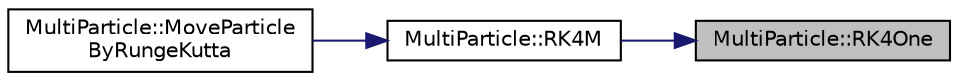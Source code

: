 digraph "MultiParticle::RK4One"
{
 // LATEX_PDF_SIZE
  edge [fontname="Helvetica",fontsize="10",labelfontname="Helvetica",labelfontsize="10"];
  node [fontname="Helvetica",fontsize="10",shape=record];
  rankdir="RL";
  Node1 [label="MultiParticle::RK4One",height=0.2,width=0.4,color="black", fillcolor="grey75", style="filled", fontcolor="black",tooltip="ルンゲクッタ法のrの微小変化を求める式"];
  Node1 -> Node2 [dir="back",color="midnightblue",fontsize="10",style="solid"];
  Node2 [label="MultiParticle::RK4M",height=0.2,width=0.4,color="black", fillcolor="white", style="filled",URL="$classMultiParticle.html#acaba829b48d79cb17175a672bc4b1165",tooltip="ルンゲクッタ法"];
  Node2 -> Node3 [dir="back",color="midnightblue",fontsize="10",style="solid"];
  Node3 [label="MultiParticle::MoveParticle\lByRungeKutta",height=0.2,width=0.4,color="black", fillcolor="white", style="filled",URL="$classMultiParticle.html#a32c6a790330a75cfaea5aa3c99762a9b",tooltip=" "];
}
